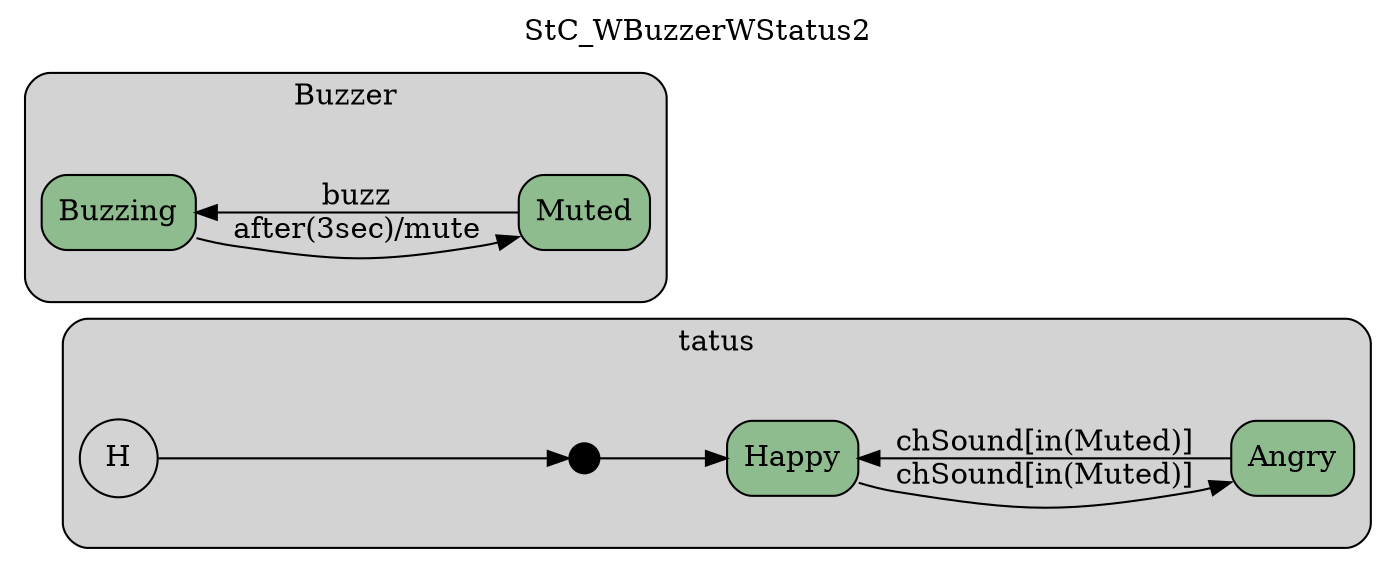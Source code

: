 digraph {
compound=true;
rankdir=LR;
label="StC_WBuzzerWStatus2";
labelloc=t;
subgraph cluster_tatus {
style="filled,rounded";
label ="tatus";
fillcolor = lightgray;
initStatus_St [shape = point,fillcolor=black,height=.2,width=.2,label=""];

Angry [shape=box,fillcolor=darkseagreen,style="filled,rounded",label=Angry];
Happy [shape=box,fillcolor=darkseagreen,style="filled,rounded",label=Happy];
hStatus_St [shape = circle,fillcolor=black,label="H"];


initStatus_St->Happy[label="",  ];
Happy->Angry[label="chSound[in(Muted)]",  ];
Angry->Happy[label="chSound[in(Muted)]",  ];
hStatus_St->initStatus_St[label="",  ];
}
subgraph cluster_Buzzer {
style="filled,rounded";
label ="Buzzer";
fillcolor = lightgray;
Buzzing [shape=box,fillcolor=darkseagreen,style="filled,rounded",label=Buzzing];
Muted [shape=box,fillcolor=darkseagreen,style="filled,rounded",label=Muted];

Buzzing->Muted[label="after(3sec)/mute",  ];
Muted->Buzzing[label="buzz",  ];
}
}